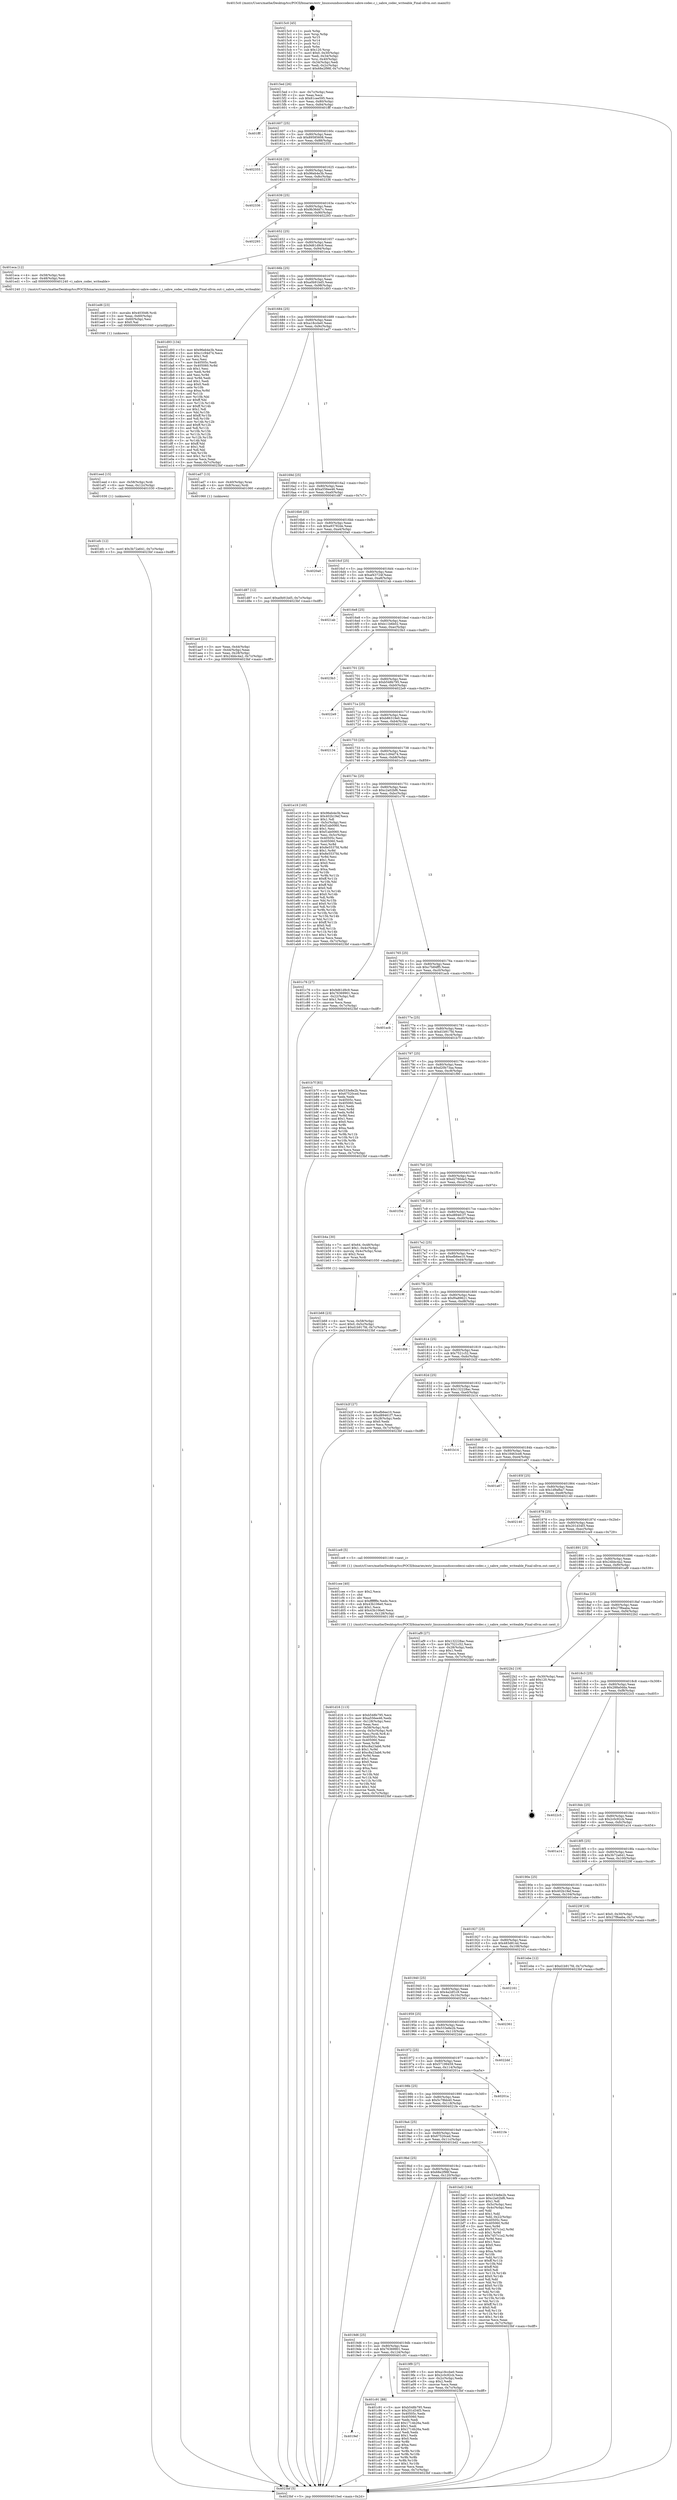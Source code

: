 digraph "0x4015c0" {
  label = "0x4015c0 (/mnt/c/Users/mathe/Desktop/tcc/POCII/binaries/extr_linuxsoundsoccodecsi-sabre-codec.c_i_sabre_codec_writeable_Final-ollvm.out::main(0))"
  labelloc = "t"
  node[shape=record]

  Entry [label="",width=0.3,height=0.3,shape=circle,fillcolor=black,style=filled]
  "0x4015ed" [label="{
     0x4015ed [26]\l
     | [instrs]\l
     &nbsp;&nbsp;0x4015ed \<+3\>: mov -0x7c(%rbp),%eax\l
     &nbsp;&nbsp;0x4015f0 \<+2\>: mov %eax,%ecx\l
     &nbsp;&nbsp;0x4015f2 \<+6\>: sub $0x81cee595,%ecx\l
     &nbsp;&nbsp;0x4015f8 \<+3\>: mov %eax,-0x80(%rbp)\l
     &nbsp;&nbsp;0x4015fb \<+6\>: mov %ecx,-0x84(%rbp)\l
     &nbsp;&nbsp;0x401601 \<+6\>: je 0000000000401fff \<main+0xa3f\>\l
  }"]
  "0x401fff" [label="{
     0x401fff\l
  }", style=dashed]
  "0x401607" [label="{
     0x401607 [25]\l
     | [instrs]\l
     &nbsp;&nbsp;0x401607 \<+5\>: jmp 000000000040160c \<main+0x4c\>\l
     &nbsp;&nbsp;0x40160c \<+3\>: mov -0x80(%rbp),%eax\l
     &nbsp;&nbsp;0x40160f \<+5\>: sub $0x89585608,%eax\l
     &nbsp;&nbsp;0x401614 \<+6\>: mov %eax,-0x88(%rbp)\l
     &nbsp;&nbsp;0x40161a \<+6\>: je 0000000000402355 \<main+0xd95\>\l
  }"]
  Exit [label="",width=0.3,height=0.3,shape=circle,fillcolor=black,style=filled,peripheries=2]
  "0x402355" [label="{
     0x402355\l
  }", style=dashed]
  "0x401620" [label="{
     0x401620 [25]\l
     | [instrs]\l
     &nbsp;&nbsp;0x401620 \<+5\>: jmp 0000000000401625 \<main+0x65\>\l
     &nbsp;&nbsp;0x401625 \<+3\>: mov -0x80(%rbp),%eax\l
     &nbsp;&nbsp;0x401628 \<+5\>: sub $0x96eb4e3b,%eax\l
     &nbsp;&nbsp;0x40162d \<+6\>: mov %eax,-0x8c(%rbp)\l
     &nbsp;&nbsp;0x401633 \<+6\>: je 0000000000402336 \<main+0xd76\>\l
  }"]
  "0x401efc" [label="{
     0x401efc [12]\l
     | [instrs]\l
     &nbsp;&nbsp;0x401efc \<+7\>: movl $0x3b72a641,-0x7c(%rbp)\l
     &nbsp;&nbsp;0x401f03 \<+5\>: jmp 00000000004023bf \<main+0xdff\>\l
  }"]
  "0x402336" [label="{
     0x402336\l
  }", style=dashed]
  "0x401639" [label="{
     0x401639 [25]\l
     | [instrs]\l
     &nbsp;&nbsp;0x401639 \<+5\>: jmp 000000000040163e \<main+0x7e\>\l
     &nbsp;&nbsp;0x40163e \<+3\>: mov -0x80(%rbp),%eax\l
     &nbsp;&nbsp;0x401641 \<+5\>: sub $0x9b36dd7c,%eax\l
     &nbsp;&nbsp;0x401646 \<+6\>: mov %eax,-0x90(%rbp)\l
     &nbsp;&nbsp;0x40164c \<+6\>: je 0000000000402293 \<main+0xcd3\>\l
  }"]
  "0x401eed" [label="{
     0x401eed [15]\l
     | [instrs]\l
     &nbsp;&nbsp;0x401eed \<+4\>: mov -0x58(%rbp),%rdi\l
     &nbsp;&nbsp;0x401ef1 \<+6\>: mov %eax,-0x12c(%rbp)\l
     &nbsp;&nbsp;0x401ef7 \<+5\>: call 0000000000401030 \<free@plt\>\l
     | [calls]\l
     &nbsp;&nbsp;0x401030 \{1\} (unknown)\l
  }"]
  "0x402293" [label="{
     0x402293\l
  }", style=dashed]
  "0x401652" [label="{
     0x401652 [25]\l
     | [instrs]\l
     &nbsp;&nbsp;0x401652 \<+5\>: jmp 0000000000401657 \<main+0x97\>\l
     &nbsp;&nbsp;0x401657 \<+3\>: mov -0x80(%rbp),%eax\l
     &nbsp;&nbsp;0x40165a \<+5\>: sub $0x9d61d9c9,%eax\l
     &nbsp;&nbsp;0x40165f \<+6\>: mov %eax,-0x94(%rbp)\l
     &nbsp;&nbsp;0x401665 \<+6\>: je 0000000000401eca \<main+0x90a\>\l
  }"]
  "0x401ed6" [label="{
     0x401ed6 [23]\l
     | [instrs]\l
     &nbsp;&nbsp;0x401ed6 \<+10\>: movabs $0x4030d6,%rdi\l
     &nbsp;&nbsp;0x401ee0 \<+3\>: mov %eax,-0x60(%rbp)\l
     &nbsp;&nbsp;0x401ee3 \<+3\>: mov -0x60(%rbp),%esi\l
     &nbsp;&nbsp;0x401ee6 \<+2\>: mov $0x0,%al\l
     &nbsp;&nbsp;0x401ee8 \<+5\>: call 0000000000401040 \<printf@plt\>\l
     | [calls]\l
     &nbsp;&nbsp;0x401040 \{1\} (unknown)\l
  }"]
  "0x401eca" [label="{
     0x401eca [12]\l
     | [instrs]\l
     &nbsp;&nbsp;0x401eca \<+4\>: mov -0x58(%rbp),%rdi\l
     &nbsp;&nbsp;0x401ece \<+3\>: mov -0x48(%rbp),%esi\l
     &nbsp;&nbsp;0x401ed1 \<+5\>: call 0000000000401240 \<i_sabre_codec_writeable\>\l
     | [calls]\l
     &nbsp;&nbsp;0x401240 \{1\} (/mnt/c/Users/mathe/Desktop/tcc/POCII/binaries/extr_linuxsoundsoccodecsi-sabre-codec.c_i_sabre_codec_writeable_Final-ollvm.out::i_sabre_codec_writeable)\l
  }"]
  "0x40166b" [label="{
     0x40166b [25]\l
     | [instrs]\l
     &nbsp;&nbsp;0x40166b \<+5\>: jmp 0000000000401670 \<main+0xb0\>\l
     &nbsp;&nbsp;0x401670 \<+3\>: mov -0x80(%rbp),%eax\l
     &nbsp;&nbsp;0x401673 \<+5\>: sub $0xa0b91bd5,%eax\l
     &nbsp;&nbsp;0x401678 \<+6\>: mov %eax,-0x98(%rbp)\l
     &nbsp;&nbsp;0x40167e \<+6\>: je 0000000000401d93 \<main+0x7d3\>\l
  }"]
  "0x401d16" [label="{
     0x401d16 [113]\l
     | [instrs]\l
     &nbsp;&nbsp;0x401d16 \<+5\>: mov $0xb548b795,%ecx\l
     &nbsp;&nbsp;0x401d1b \<+5\>: mov $0xa556ee46,%edx\l
     &nbsp;&nbsp;0x401d20 \<+6\>: mov -0x128(%rbp),%esi\l
     &nbsp;&nbsp;0x401d26 \<+3\>: imul %eax,%esi\l
     &nbsp;&nbsp;0x401d29 \<+4\>: mov -0x58(%rbp),%rdi\l
     &nbsp;&nbsp;0x401d2d \<+4\>: movslq -0x5c(%rbp),%r8\l
     &nbsp;&nbsp;0x401d31 \<+4\>: mov %esi,(%rdi,%r8,4)\l
     &nbsp;&nbsp;0x401d35 \<+7\>: mov 0x40505c,%eax\l
     &nbsp;&nbsp;0x401d3c \<+7\>: mov 0x405060,%esi\l
     &nbsp;&nbsp;0x401d43 \<+3\>: mov %eax,%r9d\l
     &nbsp;&nbsp;0x401d46 \<+7\>: sub $0xc8a23ab6,%r9d\l
     &nbsp;&nbsp;0x401d4d \<+4\>: sub $0x1,%r9d\l
     &nbsp;&nbsp;0x401d51 \<+7\>: add $0xc8a23ab6,%r9d\l
     &nbsp;&nbsp;0x401d58 \<+4\>: imul %r9d,%eax\l
     &nbsp;&nbsp;0x401d5c \<+3\>: and $0x1,%eax\l
     &nbsp;&nbsp;0x401d5f \<+3\>: cmp $0x0,%eax\l
     &nbsp;&nbsp;0x401d62 \<+4\>: sete %r10b\l
     &nbsp;&nbsp;0x401d66 \<+3\>: cmp $0xa,%esi\l
     &nbsp;&nbsp;0x401d69 \<+4\>: setl %r11b\l
     &nbsp;&nbsp;0x401d6d \<+3\>: mov %r10b,%bl\l
     &nbsp;&nbsp;0x401d70 \<+3\>: and %r11b,%bl\l
     &nbsp;&nbsp;0x401d73 \<+3\>: xor %r11b,%r10b\l
     &nbsp;&nbsp;0x401d76 \<+3\>: or %r10b,%bl\l
     &nbsp;&nbsp;0x401d79 \<+3\>: test $0x1,%bl\l
     &nbsp;&nbsp;0x401d7c \<+3\>: cmovne %edx,%ecx\l
     &nbsp;&nbsp;0x401d7f \<+3\>: mov %ecx,-0x7c(%rbp)\l
     &nbsp;&nbsp;0x401d82 \<+5\>: jmp 00000000004023bf \<main+0xdff\>\l
  }"]
  "0x401d93" [label="{
     0x401d93 [134]\l
     | [instrs]\l
     &nbsp;&nbsp;0x401d93 \<+5\>: mov $0x96eb4e3b,%eax\l
     &nbsp;&nbsp;0x401d98 \<+5\>: mov $0xc1c94d74,%ecx\l
     &nbsp;&nbsp;0x401d9d \<+2\>: mov $0x1,%dl\l
     &nbsp;&nbsp;0x401d9f \<+2\>: xor %esi,%esi\l
     &nbsp;&nbsp;0x401da1 \<+7\>: mov 0x40505c,%edi\l
     &nbsp;&nbsp;0x401da8 \<+8\>: mov 0x405060,%r8d\l
     &nbsp;&nbsp;0x401db0 \<+3\>: sub $0x1,%esi\l
     &nbsp;&nbsp;0x401db3 \<+3\>: mov %edi,%r9d\l
     &nbsp;&nbsp;0x401db6 \<+3\>: add %esi,%r9d\l
     &nbsp;&nbsp;0x401db9 \<+4\>: imul %r9d,%edi\l
     &nbsp;&nbsp;0x401dbd \<+3\>: and $0x1,%edi\l
     &nbsp;&nbsp;0x401dc0 \<+3\>: cmp $0x0,%edi\l
     &nbsp;&nbsp;0x401dc3 \<+4\>: sete %r10b\l
     &nbsp;&nbsp;0x401dc7 \<+4\>: cmp $0xa,%r8d\l
     &nbsp;&nbsp;0x401dcb \<+4\>: setl %r11b\l
     &nbsp;&nbsp;0x401dcf \<+3\>: mov %r10b,%bl\l
     &nbsp;&nbsp;0x401dd2 \<+3\>: xor $0xff,%bl\l
     &nbsp;&nbsp;0x401dd5 \<+3\>: mov %r11b,%r14b\l
     &nbsp;&nbsp;0x401dd8 \<+4\>: xor $0xff,%r14b\l
     &nbsp;&nbsp;0x401ddc \<+3\>: xor $0x1,%dl\l
     &nbsp;&nbsp;0x401ddf \<+3\>: mov %bl,%r15b\l
     &nbsp;&nbsp;0x401de2 \<+4\>: and $0xff,%r15b\l
     &nbsp;&nbsp;0x401de6 \<+3\>: and %dl,%r10b\l
     &nbsp;&nbsp;0x401de9 \<+3\>: mov %r14b,%r12b\l
     &nbsp;&nbsp;0x401dec \<+4\>: and $0xff,%r12b\l
     &nbsp;&nbsp;0x401df0 \<+3\>: and %dl,%r11b\l
     &nbsp;&nbsp;0x401df3 \<+3\>: or %r10b,%r15b\l
     &nbsp;&nbsp;0x401df6 \<+3\>: or %r11b,%r12b\l
     &nbsp;&nbsp;0x401df9 \<+3\>: xor %r12b,%r15b\l
     &nbsp;&nbsp;0x401dfc \<+3\>: or %r14b,%bl\l
     &nbsp;&nbsp;0x401dff \<+3\>: xor $0xff,%bl\l
     &nbsp;&nbsp;0x401e02 \<+3\>: or $0x1,%dl\l
     &nbsp;&nbsp;0x401e05 \<+2\>: and %dl,%bl\l
     &nbsp;&nbsp;0x401e07 \<+3\>: or %bl,%r15b\l
     &nbsp;&nbsp;0x401e0a \<+4\>: test $0x1,%r15b\l
     &nbsp;&nbsp;0x401e0e \<+3\>: cmovne %ecx,%eax\l
     &nbsp;&nbsp;0x401e11 \<+3\>: mov %eax,-0x7c(%rbp)\l
     &nbsp;&nbsp;0x401e14 \<+5\>: jmp 00000000004023bf \<main+0xdff\>\l
  }"]
  "0x401684" [label="{
     0x401684 [25]\l
     | [instrs]\l
     &nbsp;&nbsp;0x401684 \<+5\>: jmp 0000000000401689 \<main+0xc9\>\l
     &nbsp;&nbsp;0x401689 \<+3\>: mov -0x80(%rbp),%eax\l
     &nbsp;&nbsp;0x40168c \<+5\>: sub $0xa18ccbe0,%eax\l
     &nbsp;&nbsp;0x401691 \<+6\>: mov %eax,-0x9c(%rbp)\l
     &nbsp;&nbsp;0x401697 \<+6\>: je 0000000000401ad7 \<main+0x517\>\l
  }"]
  "0x401cee" [label="{
     0x401cee [40]\l
     | [instrs]\l
     &nbsp;&nbsp;0x401cee \<+5\>: mov $0x2,%ecx\l
     &nbsp;&nbsp;0x401cf3 \<+1\>: cltd\l
     &nbsp;&nbsp;0x401cf4 \<+2\>: idiv %ecx\l
     &nbsp;&nbsp;0x401cf6 \<+6\>: imul $0xfffffffe,%edx,%ecx\l
     &nbsp;&nbsp;0x401cfc \<+6\>: sub $0x43b106e0,%ecx\l
     &nbsp;&nbsp;0x401d02 \<+3\>: add $0x1,%ecx\l
     &nbsp;&nbsp;0x401d05 \<+6\>: add $0x43b106e0,%ecx\l
     &nbsp;&nbsp;0x401d0b \<+6\>: mov %ecx,-0x128(%rbp)\l
     &nbsp;&nbsp;0x401d11 \<+5\>: call 0000000000401160 \<next_i\>\l
     | [calls]\l
     &nbsp;&nbsp;0x401160 \{1\} (/mnt/c/Users/mathe/Desktop/tcc/POCII/binaries/extr_linuxsoundsoccodecsi-sabre-codec.c_i_sabre_codec_writeable_Final-ollvm.out::next_i)\l
  }"]
  "0x401ad7" [label="{
     0x401ad7 [13]\l
     | [instrs]\l
     &nbsp;&nbsp;0x401ad7 \<+4\>: mov -0x40(%rbp),%rax\l
     &nbsp;&nbsp;0x401adb \<+4\>: mov 0x8(%rax),%rdi\l
     &nbsp;&nbsp;0x401adf \<+5\>: call 0000000000401060 \<atoi@plt\>\l
     | [calls]\l
     &nbsp;&nbsp;0x401060 \{1\} (unknown)\l
  }"]
  "0x40169d" [label="{
     0x40169d [25]\l
     | [instrs]\l
     &nbsp;&nbsp;0x40169d \<+5\>: jmp 00000000004016a2 \<main+0xe2\>\l
     &nbsp;&nbsp;0x4016a2 \<+3\>: mov -0x80(%rbp),%eax\l
     &nbsp;&nbsp;0x4016a5 \<+5\>: sub $0xa556ee46,%eax\l
     &nbsp;&nbsp;0x4016aa \<+6\>: mov %eax,-0xa0(%rbp)\l
     &nbsp;&nbsp;0x4016b0 \<+6\>: je 0000000000401d87 \<main+0x7c7\>\l
  }"]
  "0x4019ef" [label="{
     0x4019ef\l
  }", style=dashed]
  "0x401d87" [label="{
     0x401d87 [12]\l
     | [instrs]\l
     &nbsp;&nbsp;0x401d87 \<+7\>: movl $0xa0b91bd5,-0x7c(%rbp)\l
     &nbsp;&nbsp;0x401d8e \<+5\>: jmp 00000000004023bf \<main+0xdff\>\l
  }"]
  "0x4016b6" [label="{
     0x4016b6 [25]\l
     | [instrs]\l
     &nbsp;&nbsp;0x4016b6 \<+5\>: jmp 00000000004016bb \<main+0xfb\>\l
     &nbsp;&nbsp;0x4016bb \<+3\>: mov -0x80(%rbp),%eax\l
     &nbsp;&nbsp;0x4016be \<+5\>: sub $0xa93782de,%eax\l
     &nbsp;&nbsp;0x4016c3 \<+6\>: mov %eax,-0xa4(%rbp)\l
     &nbsp;&nbsp;0x4016c9 \<+6\>: je 00000000004020a0 \<main+0xae0\>\l
  }"]
  "0x401c91" [label="{
     0x401c91 [88]\l
     | [instrs]\l
     &nbsp;&nbsp;0x401c91 \<+5\>: mov $0xb548b795,%eax\l
     &nbsp;&nbsp;0x401c96 \<+5\>: mov $0x201d34f3,%ecx\l
     &nbsp;&nbsp;0x401c9b \<+7\>: mov 0x40505c,%edx\l
     &nbsp;&nbsp;0x401ca2 \<+7\>: mov 0x405060,%esi\l
     &nbsp;&nbsp;0x401ca9 \<+2\>: mov %edx,%edi\l
     &nbsp;&nbsp;0x401cab \<+6\>: add $0x1714b26a,%edi\l
     &nbsp;&nbsp;0x401cb1 \<+3\>: sub $0x1,%edi\l
     &nbsp;&nbsp;0x401cb4 \<+6\>: sub $0x1714b26a,%edi\l
     &nbsp;&nbsp;0x401cba \<+3\>: imul %edi,%edx\l
     &nbsp;&nbsp;0x401cbd \<+3\>: and $0x1,%edx\l
     &nbsp;&nbsp;0x401cc0 \<+3\>: cmp $0x0,%edx\l
     &nbsp;&nbsp;0x401cc3 \<+4\>: sete %r8b\l
     &nbsp;&nbsp;0x401cc7 \<+3\>: cmp $0xa,%esi\l
     &nbsp;&nbsp;0x401cca \<+4\>: setl %r9b\l
     &nbsp;&nbsp;0x401cce \<+3\>: mov %r8b,%r10b\l
     &nbsp;&nbsp;0x401cd1 \<+3\>: and %r9b,%r10b\l
     &nbsp;&nbsp;0x401cd4 \<+3\>: xor %r9b,%r8b\l
     &nbsp;&nbsp;0x401cd7 \<+3\>: or %r8b,%r10b\l
     &nbsp;&nbsp;0x401cda \<+4\>: test $0x1,%r10b\l
     &nbsp;&nbsp;0x401cde \<+3\>: cmovne %ecx,%eax\l
     &nbsp;&nbsp;0x401ce1 \<+3\>: mov %eax,-0x7c(%rbp)\l
     &nbsp;&nbsp;0x401ce4 \<+5\>: jmp 00000000004023bf \<main+0xdff\>\l
  }"]
  "0x4020a0" [label="{
     0x4020a0\l
  }", style=dashed]
  "0x4016cf" [label="{
     0x4016cf [25]\l
     | [instrs]\l
     &nbsp;&nbsp;0x4016cf \<+5\>: jmp 00000000004016d4 \<main+0x114\>\l
     &nbsp;&nbsp;0x4016d4 \<+3\>: mov -0x80(%rbp),%eax\l
     &nbsp;&nbsp;0x4016d7 \<+5\>: sub $0xaf43724f,%eax\l
     &nbsp;&nbsp;0x4016dc \<+6\>: mov %eax,-0xa8(%rbp)\l
     &nbsp;&nbsp;0x4016e2 \<+6\>: je 00000000004021ab \<main+0xbeb\>\l
  }"]
  "0x401b68" [label="{
     0x401b68 [23]\l
     | [instrs]\l
     &nbsp;&nbsp;0x401b68 \<+4\>: mov %rax,-0x58(%rbp)\l
     &nbsp;&nbsp;0x401b6c \<+7\>: movl $0x0,-0x5c(%rbp)\l
     &nbsp;&nbsp;0x401b73 \<+7\>: movl $0xd1b917fd,-0x7c(%rbp)\l
     &nbsp;&nbsp;0x401b7a \<+5\>: jmp 00000000004023bf \<main+0xdff\>\l
  }"]
  "0x4021ab" [label="{
     0x4021ab\l
  }", style=dashed]
  "0x4016e8" [label="{
     0x4016e8 [25]\l
     | [instrs]\l
     &nbsp;&nbsp;0x4016e8 \<+5\>: jmp 00000000004016ed \<main+0x12d\>\l
     &nbsp;&nbsp;0x4016ed \<+3\>: mov -0x80(%rbp),%eax\l
     &nbsp;&nbsp;0x4016f0 \<+5\>: sub $0xb11b6b02,%eax\l
     &nbsp;&nbsp;0x4016f5 \<+6\>: mov %eax,-0xac(%rbp)\l
     &nbsp;&nbsp;0x4016fb \<+6\>: je 00000000004023b3 \<main+0xdf3\>\l
  }"]
  "0x401ae4" [label="{
     0x401ae4 [21]\l
     | [instrs]\l
     &nbsp;&nbsp;0x401ae4 \<+3\>: mov %eax,-0x44(%rbp)\l
     &nbsp;&nbsp;0x401ae7 \<+3\>: mov -0x44(%rbp),%eax\l
     &nbsp;&nbsp;0x401aea \<+3\>: mov %eax,-0x28(%rbp)\l
     &nbsp;&nbsp;0x401aed \<+7\>: movl $0x24bbc4a2,-0x7c(%rbp)\l
     &nbsp;&nbsp;0x401af4 \<+5\>: jmp 00000000004023bf \<main+0xdff\>\l
  }"]
  "0x4023b3" [label="{
     0x4023b3\l
  }", style=dashed]
  "0x401701" [label="{
     0x401701 [25]\l
     | [instrs]\l
     &nbsp;&nbsp;0x401701 \<+5\>: jmp 0000000000401706 \<main+0x146\>\l
     &nbsp;&nbsp;0x401706 \<+3\>: mov -0x80(%rbp),%eax\l
     &nbsp;&nbsp;0x401709 \<+5\>: sub $0xb548b795,%eax\l
     &nbsp;&nbsp;0x40170e \<+6\>: mov %eax,-0xb0(%rbp)\l
     &nbsp;&nbsp;0x401714 \<+6\>: je 00000000004022e9 \<main+0xd29\>\l
  }"]
  "0x4015c0" [label="{
     0x4015c0 [45]\l
     | [instrs]\l
     &nbsp;&nbsp;0x4015c0 \<+1\>: push %rbp\l
     &nbsp;&nbsp;0x4015c1 \<+3\>: mov %rsp,%rbp\l
     &nbsp;&nbsp;0x4015c4 \<+2\>: push %r15\l
     &nbsp;&nbsp;0x4015c6 \<+2\>: push %r14\l
     &nbsp;&nbsp;0x4015c8 \<+2\>: push %r12\l
     &nbsp;&nbsp;0x4015ca \<+1\>: push %rbx\l
     &nbsp;&nbsp;0x4015cb \<+7\>: sub $0x120,%rsp\l
     &nbsp;&nbsp;0x4015d2 \<+7\>: movl $0x0,-0x30(%rbp)\l
     &nbsp;&nbsp;0x4015d9 \<+3\>: mov %edi,-0x34(%rbp)\l
     &nbsp;&nbsp;0x4015dc \<+4\>: mov %rsi,-0x40(%rbp)\l
     &nbsp;&nbsp;0x4015e0 \<+3\>: mov -0x34(%rbp),%edi\l
     &nbsp;&nbsp;0x4015e3 \<+3\>: mov %edi,-0x2c(%rbp)\l
     &nbsp;&nbsp;0x4015e6 \<+7\>: movl $0x68e2f98f,-0x7c(%rbp)\l
  }"]
  "0x4022e9" [label="{
     0x4022e9\l
  }", style=dashed]
  "0x40171a" [label="{
     0x40171a [25]\l
     | [instrs]\l
     &nbsp;&nbsp;0x40171a \<+5\>: jmp 000000000040171f \<main+0x15f\>\l
     &nbsp;&nbsp;0x40171f \<+3\>: mov -0x80(%rbp),%eax\l
     &nbsp;&nbsp;0x401722 \<+5\>: sub $0xb86319e0,%eax\l
     &nbsp;&nbsp;0x401727 \<+6\>: mov %eax,-0xb4(%rbp)\l
     &nbsp;&nbsp;0x40172d \<+6\>: je 0000000000402134 \<main+0xb74\>\l
  }"]
  "0x4023bf" [label="{
     0x4023bf [5]\l
     | [instrs]\l
     &nbsp;&nbsp;0x4023bf \<+5\>: jmp 00000000004015ed \<main+0x2d\>\l
  }"]
  "0x402134" [label="{
     0x402134\l
  }", style=dashed]
  "0x401733" [label="{
     0x401733 [25]\l
     | [instrs]\l
     &nbsp;&nbsp;0x401733 \<+5\>: jmp 0000000000401738 \<main+0x178\>\l
     &nbsp;&nbsp;0x401738 \<+3\>: mov -0x80(%rbp),%eax\l
     &nbsp;&nbsp;0x40173b \<+5\>: sub $0xc1c94d74,%eax\l
     &nbsp;&nbsp;0x401740 \<+6\>: mov %eax,-0xb8(%rbp)\l
     &nbsp;&nbsp;0x401746 \<+6\>: je 0000000000401e19 \<main+0x859\>\l
  }"]
  "0x4019d6" [label="{
     0x4019d6 [25]\l
     | [instrs]\l
     &nbsp;&nbsp;0x4019d6 \<+5\>: jmp 00000000004019db \<main+0x41b\>\l
     &nbsp;&nbsp;0x4019db \<+3\>: mov -0x80(%rbp),%eax\l
     &nbsp;&nbsp;0x4019de \<+5\>: sub $0x76369901,%eax\l
     &nbsp;&nbsp;0x4019e3 \<+6\>: mov %eax,-0x124(%rbp)\l
     &nbsp;&nbsp;0x4019e9 \<+6\>: je 0000000000401c91 \<main+0x6d1\>\l
  }"]
  "0x401e19" [label="{
     0x401e19 [165]\l
     | [instrs]\l
     &nbsp;&nbsp;0x401e19 \<+5\>: mov $0x96eb4e3b,%eax\l
     &nbsp;&nbsp;0x401e1e \<+5\>: mov $0x402b19ef,%ecx\l
     &nbsp;&nbsp;0x401e23 \<+2\>: mov $0x1,%dl\l
     &nbsp;&nbsp;0x401e25 \<+3\>: mov -0x5c(%rbp),%esi\l
     &nbsp;&nbsp;0x401e28 \<+6\>: add $0xf1ab0060,%esi\l
     &nbsp;&nbsp;0x401e2e \<+3\>: add $0x1,%esi\l
     &nbsp;&nbsp;0x401e31 \<+6\>: sub $0xf1ab0060,%esi\l
     &nbsp;&nbsp;0x401e37 \<+3\>: mov %esi,-0x5c(%rbp)\l
     &nbsp;&nbsp;0x401e3a \<+7\>: mov 0x40505c,%esi\l
     &nbsp;&nbsp;0x401e41 \<+7\>: mov 0x405060,%edi\l
     &nbsp;&nbsp;0x401e48 \<+3\>: mov %esi,%r8d\l
     &nbsp;&nbsp;0x401e4b \<+7\>: add $0x8e5537fd,%r8d\l
     &nbsp;&nbsp;0x401e52 \<+4\>: sub $0x1,%r8d\l
     &nbsp;&nbsp;0x401e56 \<+7\>: sub $0x8e5537fd,%r8d\l
     &nbsp;&nbsp;0x401e5d \<+4\>: imul %r8d,%esi\l
     &nbsp;&nbsp;0x401e61 \<+3\>: and $0x1,%esi\l
     &nbsp;&nbsp;0x401e64 \<+3\>: cmp $0x0,%esi\l
     &nbsp;&nbsp;0x401e67 \<+4\>: sete %r9b\l
     &nbsp;&nbsp;0x401e6b \<+3\>: cmp $0xa,%edi\l
     &nbsp;&nbsp;0x401e6e \<+4\>: setl %r10b\l
     &nbsp;&nbsp;0x401e72 \<+3\>: mov %r9b,%r11b\l
     &nbsp;&nbsp;0x401e75 \<+4\>: xor $0xff,%r11b\l
     &nbsp;&nbsp;0x401e79 \<+3\>: mov %r10b,%bl\l
     &nbsp;&nbsp;0x401e7c \<+3\>: xor $0xff,%bl\l
     &nbsp;&nbsp;0x401e7f \<+3\>: xor $0x0,%dl\l
     &nbsp;&nbsp;0x401e82 \<+3\>: mov %r11b,%r14b\l
     &nbsp;&nbsp;0x401e85 \<+4\>: and $0x0,%r14b\l
     &nbsp;&nbsp;0x401e89 \<+3\>: and %dl,%r9b\l
     &nbsp;&nbsp;0x401e8c \<+3\>: mov %bl,%r15b\l
     &nbsp;&nbsp;0x401e8f \<+4\>: and $0x0,%r15b\l
     &nbsp;&nbsp;0x401e93 \<+3\>: and %dl,%r10b\l
     &nbsp;&nbsp;0x401e96 \<+3\>: or %r9b,%r14b\l
     &nbsp;&nbsp;0x401e99 \<+3\>: or %r10b,%r15b\l
     &nbsp;&nbsp;0x401e9c \<+3\>: xor %r15b,%r14b\l
     &nbsp;&nbsp;0x401e9f \<+3\>: or %bl,%r11b\l
     &nbsp;&nbsp;0x401ea2 \<+4\>: xor $0xff,%r11b\l
     &nbsp;&nbsp;0x401ea6 \<+3\>: or $0x0,%dl\l
     &nbsp;&nbsp;0x401ea9 \<+3\>: and %dl,%r11b\l
     &nbsp;&nbsp;0x401eac \<+3\>: or %r11b,%r14b\l
     &nbsp;&nbsp;0x401eaf \<+4\>: test $0x1,%r14b\l
     &nbsp;&nbsp;0x401eb3 \<+3\>: cmovne %ecx,%eax\l
     &nbsp;&nbsp;0x401eb6 \<+3\>: mov %eax,-0x7c(%rbp)\l
     &nbsp;&nbsp;0x401eb9 \<+5\>: jmp 00000000004023bf \<main+0xdff\>\l
  }"]
  "0x40174c" [label="{
     0x40174c [25]\l
     | [instrs]\l
     &nbsp;&nbsp;0x40174c \<+5\>: jmp 0000000000401751 \<main+0x191\>\l
     &nbsp;&nbsp;0x401751 \<+3\>: mov -0x80(%rbp),%eax\l
     &nbsp;&nbsp;0x401754 \<+5\>: sub $0xc2a02bf6,%eax\l
     &nbsp;&nbsp;0x401759 \<+6\>: mov %eax,-0xbc(%rbp)\l
     &nbsp;&nbsp;0x40175f \<+6\>: je 0000000000401c76 \<main+0x6b6\>\l
  }"]
  "0x4019f9" [label="{
     0x4019f9 [27]\l
     | [instrs]\l
     &nbsp;&nbsp;0x4019f9 \<+5\>: mov $0xa18ccbe0,%eax\l
     &nbsp;&nbsp;0x4019fe \<+5\>: mov $0x2c0c92cb,%ecx\l
     &nbsp;&nbsp;0x401a03 \<+3\>: mov -0x2c(%rbp),%edx\l
     &nbsp;&nbsp;0x401a06 \<+3\>: cmp $0x2,%edx\l
     &nbsp;&nbsp;0x401a09 \<+3\>: cmovne %ecx,%eax\l
     &nbsp;&nbsp;0x401a0c \<+3\>: mov %eax,-0x7c(%rbp)\l
     &nbsp;&nbsp;0x401a0f \<+5\>: jmp 00000000004023bf \<main+0xdff\>\l
  }"]
  "0x401c76" [label="{
     0x401c76 [27]\l
     | [instrs]\l
     &nbsp;&nbsp;0x401c76 \<+5\>: mov $0x9d61d9c9,%eax\l
     &nbsp;&nbsp;0x401c7b \<+5\>: mov $0x76369901,%ecx\l
     &nbsp;&nbsp;0x401c80 \<+3\>: mov -0x22(%rbp),%dl\l
     &nbsp;&nbsp;0x401c83 \<+3\>: test $0x1,%dl\l
     &nbsp;&nbsp;0x401c86 \<+3\>: cmovne %ecx,%eax\l
     &nbsp;&nbsp;0x401c89 \<+3\>: mov %eax,-0x7c(%rbp)\l
     &nbsp;&nbsp;0x401c8c \<+5\>: jmp 00000000004023bf \<main+0xdff\>\l
  }"]
  "0x401765" [label="{
     0x401765 [25]\l
     | [instrs]\l
     &nbsp;&nbsp;0x401765 \<+5\>: jmp 000000000040176a \<main+0x1aa\>\l
     &nbsp;&nbsp;0x40176a \<+3\>: mov -0x80(%rbp),%eax\l
     &nbsp;&nbsp;0x40176d \<+5\>: sub $0xc7b84ff5,%eax\l
     &nbsp;&nbsp;0x401772 \<+6\>: mov %eax,-0xc0(%rbp)\l
     &nbsp;&nbsp;0x401778 \<+6\>: je 0000000000401acb \<main+0x50b\>\l
  }"]
  "0x4019bd" [label="{
     0x4019bd [25]\l
     | [instrs]\l
     &nbsp;&nbsp;0x4019bd \<+5\>: jmp 00000000004019c2 \<main+0x402\>\l
     &nbsp;&nbsp;0x4019c2 \<+3\>: mov -0x80(%rbp),%eax\l
     &nbsp;&nbsp;0x4019c5 \<+5\>: sub $0x68e2f98f,%eax\l
     &nbsp;&nbsp;0x4019ca \<+6\>: mov %eax,-0x120(%rbp)\l
     &nbsp;&nbsp;0x4019d0 \<+6\>: je 00000000004019f9 \<main+0x439\>\l
  }"]
  "0x401acb" [label="{
     0x401acb\l
  }", style=dashed]
  "0x40177e" [label="{
     0x40177e [25]\l
     | [instrs]\l
     &nbsp;&nbsp;0x40177e \<+5\>: jmp 0000000000401783 \<main+0x1c3\>\l
     &nbsp;&nbsp;0x401783 \<+3\>: mov -0x80(%rbp),%eax\l
     &nbsp;&nbsp;0x401786 \<+5\>: sub $0xd1b917fd,%eax\l
     &nbsp;&nbsp;0x40178b \<+6\>: mov %eax,-0xc4(%rbp)\l
     &nbsp;&nbsp;0x401791 \<+6\>: je 0000000000401b7f \<main+0x5bf\>\l
  }"]
  "0x401bd2" [label="{
     0x401bd2 [164]\l
     | [instrs]\l
     &nbsp;&nbsp;0x401bd2 \<+5\>: mov $0x533e8e2b,%eax\l
     &nbsp;&nbsp;0x401bd7 \<+5\>: mov $0xc2a02bf6,%ecx\l
     &nbsp;&nbsp;0x401bdc \<+2\>: mov $0x1,%dl\l
     &nbsp;&nbsp;0x401bde \<+3\>: mov -0x5c(%rbp),%esi\l
     &nbsp;&nbsp;0x401be1 \<+3\>: cmp -0x4c(%rbp),%esi\l
     &nbsp;&nbsp;0x401be4 \<+4\>: setl %dil\l
     &nbsp;&nbsp;0x401be8 \<+4\>: and $0x1,%dil\l
     &nbsp;&nbsp;0x401bec \<+4\>: mov %dil,-0x22(%rbp)\l
     &nbsp;&nbsp;0x401bf0 \<+7\>: mov 0x40505c,%esi\l
     &nbsp;&nbsp;0x401bf7 \<+8\>: mov 0x405060,%r8d\l
     &nbsp;&nbsp;0x401bff \<+3\>: mov %esi,%r9d\l
     &nbsp;&nbsp;0x401c02 \<+7\>: add $0x7457c1e2,%r9d\l
     &nbsp;&nbsp;0x401c09 \<+4\>: sub $0x1,%r9d\l
     &nbsp;&nbsp;0x401c0d \<+7\>: sub $0x7457c1e2,%r9d\l
     &nbsp;&nbsp;0x401c14 \<+4\>: imul %r9d,%esi\l
     &nbsp;&nbsp;0x401c18 \<+3\>: and $0x1,%esi\l
     &nbsp;&nbsp;0x401c1b \<+3\>: cmp $0x0,%esi\l
     &nbsp;&nbsp;0x401c1e \<+4\>: sete %dil\l
     &nbsp;&nbsp;0x401c22 \<+4\>: cmp $0xa,%r8d\l
     &nbsp;&nbsp;0x401c26 \<+4\>: setl %r10b\l
     &nbsp;&nbsp;0x401c2a \<+3\>: mov %dil,%r11b\l
     &nbsp;&nbsp;0x401c2d \<+4\>: xor $0xff,%r11b\l
     &nbsp;&nbsp;0x401c31 \<+3\>: mov %r10b,%bl\l
     &nbsp;&nbsp;0x401c34 \<+3\>: xor $0xff,%bl\l
     &nbsp;&nbsp;0x401c37 \<+3\>: xor $0x0,%dl\l
     &nbsp;&nbsp;0x401c3a \<+3\>: mov %r11b,%r14b\l
     &nbsp;&nbsp;0x401c3d \<+4\>: and $0x0,%r14b\l
     &nbsp;&nbsp;0x401c41 \<+3\>: and %dl,%dil\l
     &nbsp;&nbsp;0x401c44 \<+3\>: mov %bl,%r15b\l
     &nbsp;&nbsp;0x401c47 \<+4\>: and $0x0,%r15b\l
     &nbsp;&nbsp;0x401c4b \<+3\>: and %dl,%r10b\l
     &nbsp;&nbsp;0x401c4e \<+3\>: or %dil,%r14b\l
     &nbsp;&nbsp;0x401c51 \<+3\>: or %r10b,%r15b\l
     &nbsp;&nbsp;0x401c54 \<+3\>: xor %r15b,%r14b\l
     &nbsp;&nbsp;0x401c57 \<+3\>: or %bl,%r11b\l
     &nbsp;&nbsp;0x401c5a \<+4\>: xor $0xff,%r11b\l
     &nbsp;&nbsp;0x401c5e \<+3\>: or $0x0,%dl\l
     &nbsp;&nbsp;0x401c61 \<+3\>: and %dl,%r11b\l
     &nbsp;&nbsp;0x401c64 \<+3\>: or %r11b,%r14b\l
     &nbsp;&nbsp;0x401c67 \<+4\>: test $0x1,%r14b\l
     &nbsp;&nbsp;0x401c6b \<+3\>: cmovne %ecx,%eax\l
     &nbsp;&nbsp;0x401c6e \<+3\>: mov %eax,-0x7c(%rbp)\l
     &nbsp;&nbsp;0x401c71 \<+5\>: jmp 00000000004023bf \<main+0xdff\>\l
  }"]
  "0x401b7f" [label="{
     0x401b7f [83]\l
     | [instrs]\l
     &nbsp;&nbsp;0x401b7f \<+5\>: mov $0x533e8e2b,%eax\l
     &nbsp;&nbsp;0x401b84 \<+5\>: mov $0x67520ced,%ecx\l
     &nbsp;&nbsp;0x401b89 \<+2\>: xor %edx,%edx\l
     &nbsp;&nbsp;0x401b8b \<+7\>: mov 0x40505c,%esi\l
     &nbsp;&nbsp;0x401b92 \<+7\>: mov 0x405060,%edi\l
     &nbsp;&nbsp;0x401b99 \<+3\>: sub $0x1,%edx\l
     &nbsp;&nbsp;0x401b9c \<+3\>: mov %esi,%r8d\l
     &nbsp;&nbsp;0x401b9f \<+3\>: add %edx,%r8d\l
     &nbsp;&nbsp;0x401ba2 \<+4\>: imul %r8d,%esi\l
     &nbsp;&nbsp;0x401ba6 \<+3\>: and $0x1,%esi\l
     &nbsp;&nbsp;0x401ba9 \<+3\>: cmp $0x0,%esi\l
     &nbsp;&nbsp;0x401bac \<+4\>: sete %r9b\l
     &nbsp;&nbsp;0x401bb0 \<+3\>: cmp $0xa,%edi\l
     &nbsp;&nbsp;0x401bb3 \<+4\>: setl %r10b\l
     &nbsp;&nbsp;0x401bb7 \<+3\>: mov %r9b,%r11b\l
     &nbsp;&nbsp;0x401bba \<+3\>: and %r10b,%r11b\l
     &nbsp;&nbsp;0x401bbd \<+3\>: xor %r10b,%r9b\l
     &nbsp;&nbsp;0x401bc0 \<+3\>: or %r9b,%r11b\l
     &nbsp;&nbsp;0x401bc3 \<+4\>: test $0x1,%r11b\l
     &nbsp;&nbsp;0x401bc7 \<+3\>: cmovne %ecx,%eax\l
     &nbsp;&nbsp;0x401bca \<+3\>: mov %eax,-0x7c(%rbp)\l
     &nbsp;&nbsp;0x401bcd \<+5\>: jmp 00000000004023bf \<main+0xdff\>\l
  }"]
  "0x401797" [label="{
     0x401797 [25]\l
     | [instrs]\l
     &nbsp;&nbsp;0x401797 \<+5\>: jmp 000000000040179c \<main+0x1dc\>\l
     &nbsp;&nbsp;0x40179c \<+3\>: mov -0x80(%rbp),%eax\l
     &nbsp;&nbsp;0x40179f \<+5\>: sub $0xd20b73aa,%eax\l
     &nbsp;&nbsp;0x4017a4 \<+6\>: mov %eax,-0xc8(%rbp)\l
     &nbsp;&nbsp;0x4017aa \<+6\>: je 0000000000401f90 \<main+0x9d0\>\l
  }"]
  "0x4019a4" [label="{
     0x4019a4 [25]\l
     | [instrs]\l
     &nbsp;&nbsp;0x4019a4 \<+5\>: jmp 00000000004019a9 \<main+0x3e9\>\l
     &nbsp;&nbsp;0x4019a9 \<+3\>: mov -0x80(%rbp),%eax\l
     &nbsp;&nbsp;0x4019ac \<+5\>: sub $0x67520ced,%eax\l
     &nbsp;&nbsp;0x4019b1 \<+6\>: mov %eax,-0x11c(%rbp)\l
     &nbsp;&nbsp;0x4019b7 \<+6\>: je 0000000000401bd2 \<main+0x612\>\l
  }"]
  "0x401f90" [label="{
     0x401f90\l
  }", style=dashed]
  "0x4017b0" [label="{
     0x4017b0 [25]\l
     | [instrs]\l
     &nbsp;&nbsp;0x4017b0 \<+5\>: jmp 00000000004017b5 \<main+0x1f5\>\l
     &nbsp;&nbsp;0x4017b5 \<+3\>: mov -0x80(%rbp),%eax\l
     &nbsp;&nbsp;0x4017b8 \<+5\>: sub $0xd2760de3,%eax\l
     &nbsp;&nbsp;0x4017bd \<+6\>: mov %eax,-0xcc(%rbp)\l
     &nbsp;&nbsp;0x4017c3 \<+6\>: je 0000000000401f3d \<main+0x97d\>\l
  }"]
  "0x4021fe" [label="{
     0x4021fe\l
  }", style=dashed]
  "0x401f3d" [label="{
     0x401f3d\l
  }", style=dashed]
  "0x4017c9" [label="{
     0x4017c9 [25]\l
     | [instrs]\l
     &nbsp;&nbsp;0x4017c9 \<+5\>: jmp 00000000004017ce \<main+0x20e\>\l
     &nbsp;&nbsp;0x4017ce \<+3\>: mov -0x80(%rbp),%eax\l
     &nbsp;&nbsp;0x4017d1 \<+5\>: sub $0xd89461f7,%eax\l
     &nbsp;&nbsp;0x4017d6 \<+6\>: mov %eax,-0xd0(%rbp)\l
     &nbsp;&nbsp;0x4017dc \<+6\>: je 0000000000401b4a \<main+0x58a\>\l
  }"]
  "0x40198b" [label="{
     0x40198b [25]\l
     | [instrs]\l
     &nbsp;&nbsp;0x40198b \<+5\>: jmp 0000000000401990 \<main+0x3d0\>\l
     &nbsp;&nbsp;0x401990 \<+3\>: mov -0x80(%rbp),%eax\l
     &nbsp;&nbsp;0x401993 \<+5\>: sub $0x5c78bb40,%eax\l
     &nbsp;&nbsp;0x401998 \<+6\>: mov %eax,-0x118(%rbp)\l
     &nbsp;&nbsp;0x40199e \<+6\>: je 00000000004021fe \<main+0xc3e\>\l
  }"]
  "0x401b4a" [label="{
     0x401b4a [30]\l
     | [instrs]\l
     &nbsp;&nbsp;0x401b4a \<+7\>: movl $0x64,-0x48(%rbp)\l
     &nbsp;&nbsp;0x401b51 \<+7\>: movl $0x1,-0x4c(%rbp)\l
     &nbsp;&nbsp;0x401b58 \<+4\>: movslq -0x4c(%rbp),%rax\l
     &nbsp;&nbsp;0x401b5c \<+4\>: shl $0x2,%rax\l
     &nbsp;&nbsp;0x401b60 \<+3\>: mov %rax,%rdi\l
     &nbsp;&nbsp;0x401b63 \<+5\>: call 0000000000401050 \<malloc@plt\>\l
     | [calls]\l
     &nbsp;&nbsp;0x401050 \{1\} (unknown)\l
  }"]
  "0x4017e2" [label="{
     0x4017e2 [25]\l
     | [instrs]\l
     &nbsp;&nbsp;0x4017e2 \<+5\>: jmp 00000000004017e7 \<main+0x227\>\l
     &nbsp;&nbsp;0x4017e7 \<+3\>: mov -0x80(%rbp),%eax\l
     &nbsp;&nbsp;0x4017ea \<+5\>: sub $0xefb6ee10,%eax\l
     &nbsp;&nbsp;0x4017ef \<+6\>: mov %eax,-0xd4(%rbp)\l
     &nbsp;&nbsp;0x4017f5 \<+6\>: je 000000000040219f \<main+0xbdf\>\l
  }"]
  "0x40201a" [label="{
     0x40201a\l
  }", style=dashed]
  "0x40219f" [label="{
     0x40219f\l
  }", style=dashed]
  "0x4017fb" [label="{
     0x4017fb [25]\l
     | [instrs]\l
     &nbsp;&nbsp;0x4017fb \<+5\>: jmp 0000000000401800 \<main+0x240\>\l
     &nbsp;&nbsp;0x401800 \<+3\>: mov -0x80(%rbp),%eax\l
     &nbsp;&nbsp;0x401803 \<+5\>: sub $0xf0a89621,%eax\l
     &nbsp;&nbsp;0x401808 \<+6\>: mov %eax,-0xd8(%rbp)\l
     &nbsp;&nbsp;0x40180e \<+6\>: je 0000000000401f08 \<main+0x948\>\l
  }"]
  "0x401972" [label="{
     0x401972 [25]\l
     | [instrs]\l
     &nbsp;&nbsp;0x401972 \<+5\>: jmp 0000000000401977 \<main+0x3b7\>\l
     &nbsp;&nbsp;0x401977 \<+3\>: mov -0x80(%rbp),%eax\l
     &nbsp;&nbsp;0x40197a \<+5\>: sub $0x57199459,%eax\l
     &nbsp;&nbsp;0x40197f \<+6\>: mov %eax,-0x114(%rbp)\l
     &nbsp;&nbsp;0x401985 \<+6\>: je 000000000040201a \<main+0xa5a\>\l
  }"]
  "0x401f08" [label="{
     0x401f08\l
  }", style=dashed]
  "0x401814" [label="{
     0x401814 [25]\l
     | [instrs]\l
     &nbsp;&nbsp;0x401814 \<+5\>: jmp 0000000000401819 \<main+0x259\>\l
     &nbsp;&nbsp;0x401819 \<+3\>: mov -0x80(%rbp),%eax\l
     &nbsp;&nbsp;0x40181c \<+5\>: sub $0x7521c52,%eax\l
     &nbsp;&nbsp;0x401821 \<+6\>: mov %eax,-0xdc(%rbp)\l
     &nbsp;&nbsp;0x401827 \<+6\>: je 0000000000401b2f \<main+0x56f\>\l
  }"]
  "0x4022dd" [label="{
     0x4022dd\l
  }", style=dashed]
  "0x401b2f" [label="{
     0x401b2f [27]\l
     | [instrs]\l
     &nbsp;&nbsp;0x401b2f \<+5\>: mov $0xefb6ee10,%eax\l
     &nbsp;&nbsp;0x401b34 \<+5\>: mov $0xd89461f7,%ecx\l
     &nbsp;&nbsp;0x401b39 \<+3\>: mov -0x28(%rbp),%edx\l
     &nbsp;&nbsp;0x401b3c \<+3\>: cmp $0x0,%edx\l
     &nbsp;&nbsp;0x401b3f \<+3\>: cmove %ecx,%eax\l
     &nbsp;&nbsp;0x401b42 \<+3\>: mov %eax,-0x7c(%rbp)\l
     &nbsp;&nbsp;0x401b45 \<+5\>: jmp 00000000004023bf \<main+0xdff\>\l
  }"]
  "0x40182d" [label="{
     0x40182d [25]\l
     | [instrs]\l
     &nbsp;&nbsp;0x40182d \<+5\>: jmp 0000000000401832 \<main+0x272\>\l
     &nbsp;&nbsp;0x401832 \<+3\>: mov -0x80(%rbp),%eax\l
     &nbsp;&nbsp;0x401835 \<+5\>: sub $0x132228ac,%eax\l
     &nbsp;&nbsp;0x40183a \<+6\>: mov %eax,-0xe0(%rbp)\l
     &nbsp;&nbsp;0x401840 \<+6\>: je 0000000000401b14 \<main+0x554\>\l
  }"]
  "0x401959" [label="{
     0x401959 [25]\l
     | [instrs]\l
     &nbsp;&nbsp;0x401959 \<+5\>: jmp 000000000040195e \<main+0x39e\>\l
     &nbsp;&nbsp;0x40195e \<+3\>: mov -0x80(%rbp),%eax\l
     &nbsp;&nbsp;0x401961 \<+5\>: sub $0x533e8e2b,%eax\l
     &nbsp;&nbsp;0x401966 \<+6\>: mov %eax,-0x110(%rbp)\l
     &nbsp;&nbsp;0x40196c \<+6\>: je 00000000004022dd \<main+0xd1d\>\l
  }"]
  "0x401b14" [label="{
     0x401b14\l
  }", style=dashed]
  "0x401846" [label="{
     0x401846 [25]\l
     | [instrs]\l
     &nbsp;&nbsp;0x401846 \<+5\>: jmp 000000000040184b \<main+0x28b\>\l
     &nbsp;&nbsp;0x40184b \<+3\>: mov -0x80(%rbp),%eax\l
     &nbsp;&nbsp;0x40184e \<+5\>: sub $0x18463ce8,%eax\l
     &nbsp;&nbsp;0x401853 \<+6\>: mov %eax,-0xe4(%rbp)\l
     &nbsp;&nbsp;0x401859 \<+6\>: je 0000000000401a67 \<main+0x4a7\>\l
  }"]
  "0x402361" [label="{
     0x402361\l
  }", style=dashed]
  "0x401a67" [label="{
     0x401a67\l
  }", style=dashed]
  "0x40185f" [label="{
     0x40185f [25]\l
     | [instrs]\l
     &nbsp;&nbsp;0x40185f \<+5\>: jmp 0000000000401864 \<main+0x2a4\>\l
     &nbsp;&nbsp;0x401864 \<+3\>: mov -0x80(%rbp),%eax\l
     &nbsp;&nbsp;0x401867 \<+5\>: sub $0x1d9afba7,%eax\l
     &nbsp;&nbsp;0x40186c \<+6\>: mov %eax,-0xe8(%rbp)\l
     &nbsp;&nbsp;0x401872 \<+6\>: je 0000000000402140 \<main+0xb80\>\l
  }"]
  "0x401940" [label="{
     0x401940 [25]\l
     | [instrs]\l
     &nbsp;&nbsp;0x401940 \<+5\>: jmp 0000000000401945 \<main+0x385\>\l
     &nbsp;&nbsp;0x401945 \<+3\>: mov -0x80(%rbp),%eax\l
     &nbsp;&nbsp;0x401948 \<+5\>: sub $0x4a2df1c9,%eax\l
     &nbsp;&nbsp;0x40194d \<+6\>: mov %eax,-0x10c(%rbp)\l
     &nbsp;&nbsp;0x401953 \<+6\>: je 0000000000402361 \<main+0xda1\>\l
  }"]
  "0x402140" [label="{
     0x402140\l
  }", style=dashed]
  "0x401878" [label="{
     0x401878 [25]\l
     | [instrs]\l
     &nbsp;&nbsp;0x401878 \<+5\>: jmp 000000000040187d \<main+0x2bd\>\l
     &nbsp;&nbsp;0x40187d \<+3\>: mov -0x80(%rbp),%eax\l
     &nbsp;&nbsp;0x401880 \<+5\>: sub $0x201d34f3,%eax\l
     &nbsp;&nbsp;0x401885 \<+6\>: mov %eax,-0xec(%rbp)\l
     &nbsp;&nbsp;0x40188b \<+6\>: je 0000000000401ce9 \<main+0x729\>\l
  }"]
  "0x402161" [label="{
     0x402161\l
  }", style=dashed]
  "0x401ce9" [label="{
     0x401ce9 [5]\l
     | [instrs]\l
     &nbsp;&nbsp;0x401ce9 \<+5\>: call 0000000000401160 \<next_i\>\l
     | [calls]\l
     &nbsp;&nbsp;0x401160 \{1\} (/mnt/c/Users/mathe/Desktop/tcc/POCII/binaries/extr_linuxsoundsoccodecsi-sabre-codec.c_i_sabre_codec_writeable_Final-ollvm.out::next_i)\l
  }"]
  "0x401891" [label="{
     0x401891 [25]\l
     | [instrs]\l
     &nbsp;&nbsp;0x401891 \<+5\>: jmp 0000000000401896 \<main+0x2d6\>\l
     &nbsp;&nbsp;0x401896 \<+3\>: mov -0x80(%rbp),%eax\l
     &nbsp;&nbsp;0x401899 \<+5\>: sub $0x24bbc4a2,%eax\l
     &nbsp;&nbsp;0x40189e \<+6\>: mov %eax,-0xf0(%rbp)\l
     &nbsp;&nbsp;0x4018a4 \<+6\>: je 0000000000401af9 \<main+0x539\>\l
  }"]
  "0x401927" [label="{
     0x401927 [25]\l
     | [instrs]\l
     &nbsp;&nbsp;0x401927 \<+5\>: jmp 000000000040192c \<main+0x36c\>\l
     &nbsp;&nbsp;0x40192c \<+3\>: mov -0x80(%rbp),%eax\l
     &nbsp;&nbsp;0x40192f \<+5\>: sub $0x483d814d,%eax\l
     &nbsp;&nbsp;0x401934 \<+6\>: mov %eax,-0x108(%rbp)\l
     &nbsp;&nbsp;0x40193a \<+6\>: je 0000000000402161 \<main+0xba1\>\l
  }"]
  "0x401af9" [label="{
     0x401af9 [27]\l
     | [instrs]\l
     &nbsp;&nbsp;0x401af9 \<+5\>: mov $0x132228ac,%eax\l
     &nbsp;&nbsp;0x401afe \<+5\>: mov $0x7521c52,%ecx\l
     &nbsp;&nbsp;0x401b03 \<+3\>: mov -0x28(%rbp),%edx\l
     &nbsp;&nbsp;0x401b06 \<+3\>: cmp $0x1,%edx\l
     &nbsp;&nbsp;0x401b09 \<+3\>: cmovl %ecx,%eax\l
     &nbsp;&nbsp;0x401b0c \<+3\>: mov %eax,-0x7c(%rbp)\l
     &nbsp;&nbsp;0x401b0f \<+5\>: jmp 00000000004023bf \<main+0xdff\>\l
  }"]
  "0x4018aa" [label="{
     0x4018aa [25]\l
     | [instrs]\l
     &nbsp;&nbsp;0x4018aa \<+5\>: jmp 00000000004018af \<main+0x2ef\>\l
     &nbsp;&nbsp;0x4018af \<+3\>: mov -0x80(%rbp),%eax\l
     &nbsp;&nbsp;0x4018b2 \<+5\>: sub $0x27f8aaba,%eax\l
     &nbsp;&nbsp;0x4018b7 \<+6\>: mov %eax,-0xf4(%rbp)\l
     &nbsp;&nbsp;0x4018bd \<+6\>: je 00000000004022b2 \<main+0xcf2\>\l
  }"]
  "0x401ebe" [label="{
     0x401ebe [12]\l
     | [instrs]\l
     &nbsp;&nbsp;0x401ebe \<+7\>: movl $0xd1b917fd,-0x7c(%rbp)\l
     &nbsp;&nbsp;0x401ec5 \<+5\>: jmp 00000000004023bf \<main+0xdff\>\l
  }"]
  "0x4022b2" [label="{
     0x4022b2 [19]\l
     | [instrs]\l
     &nbsp;&nbsp;0x4022b2 \<+3\>: mov -0x30(%rbp),%eax\l
     &nbsp;&nbsp;0x4022b5 \<+7\>: add $0x120,%rsp\l
     &nbsp;&nbsp;0x4022bc \<+1\>: pop %rbx\l
     &nbsp;&nbsp;0x4022bd \<+2\>: pop %r12\l
     &nbsp;&nbsp;0x4022bf \<+2\>: pop %r14\l
     &nbsp;&nbsp;0x4022c1 \<+2\>: pop %r15\l
     &nbsp;&nbsp;0x4022c3 \<+1\>: pop %rbp\l
     &nbsp;&nbsp;0x4022c4 \<+1\>: ret\l
  }"]
  "0x4018c3" [label="{
     0x4018c3 [25]\l
     | [instrs]\l
     &nbsp;&nbsp;0x4018c3 \<+5\>: jmp 00000000004018c8 \<main+0x308\>\l
     &nbsp;&nbsp;0x4018c8 \<+3\>: mov -0x80(%rbp),%eax\l
     &nbsp;&nbsp;0x4018cb \<+5\>: sub $0x288a0dda,%eax\l
     &nbsp;&nbsp;0x4018d0 \<+6\>: mov %eax,-0xf8(%rbp)\l
     &nbsp;&nbsp;0x4018d6 \<+6\>: je 00000000004022c5 \<main+0xd05\>\l
  }"]
  "0x40190e" [label="{
     0x40190e [25]\l
     | [instrs]\l
     &nbsp;&nbsp;0x40190e \<+5\>: jmp 0000000000401913 \<main+0x353\>\l
     &nbsp;&nbsp;0x401913 \<+3\>: mov -0x80(%rbp),%eax\l
     &nbsp;&nbsp;0x401916 \<+5\>: sub $0x402b19ef,%eax\l
     &nbsp;&nbsp;0x40191b \<+6\>: mov %eax,-0x104(%rbp)\l
     &nbsp;&nbsp;0x401921 \<+6\>: je 0000000000401ebe \<main+0x8fe\>\l
  }"]
  "0x4022c5" [label="{
     0x4022c5\l
  }", style=dashed]
  "0x4018dc" [label="{
     0x4018dc [25]\l
     | [instrs]\l
     &nbsp;&nbsp;0x4018dc \<+5\>: jmp 00000000004018e1 \<main+0x321\>\l
     &nbsp;&nbsp;0x4018e1 \<+3\>: mov -0x80(%rbp),%eax\l
     &nbsp;&nbsp;0x4018e4 \<+5\>: sub $0x2c0c92cb,%eax\l
     &nbsp;&nbsp;0x4018e9 \<+6\>: mov %eax,-0xfc(%rbp)\l
     &nbsp;&nbsp;0x4018ef \<+6\>: je 0000000000401a14 \<main+0x454\>\l
  }"]
  "0x40229f" [label="{
     0x40229f [19]\l
     | [instrs]\l
     &nbsp;&nbsp;0x40229f \<+7\>: movl $0x0,-0x30(%rbp)\l
     &nbsp;&nbsp;0x4022a6 \<+7\>: movl $0x27f8aaba,-0x7c(%rbp)\l
     &nbsp;&nbsp;0x4022ad \<+5\>: jmp 00000000004023bf \<main+0xdff\>\l
  }"]
  "0x401a14" [label="{
     0x401a14\l
  }", style=dashed]
  "0x4018f5" [label="{
     0x4018f5 [25]\l
     | [instrs]\l
     &nbsp;&nbsp;0x4018f5 \<+5\>: jmp 00000000004018fa \<main+0x33a\>\l
     &nbsp;&nbsp;0x4018fa \<+3\>: mov -0x80(%rbp),%eax\l
     &nbsp;&nbsp;0x4018fd \<+5\>: sub $0x3b72a641,%eax\l
     &nbsp;&nbsp;0x401902 \<+6\>: mov %eax,-0x100(%rbp)\l
     &nbsp;&nbsp;0x401908 \<+6\>: je 000000000040229f \<main+0xcdf\>\l
  }"]
  Entry -> "0x4015c0" [label=" 1"]
  "0x4015ed" -> "0x401fff" [label=" 0"]
  "0x4015ed" -> "0x401607" [label=" 20"]
  "0x4022b2" -> Exit [label=" 1"]
  "0x401607" -> "0x402355" [label=" 0"]
  "0x401607" -> "0x401620" [label=" 20"]
  "0x40229f" -> "0x4023bf" [label=" 1"]
  "0x401620" -> "0x402336" [label=" 0"]
  "0x401620" -> "0x401639" [label=" 20"]
  "0x401efc" -> "0x4023bf" [label=" 1"]
  "0x401639" -> "0x402293" [label=" 0"]
  "0x401639" -> "0x401652" [label=" 20"]
  "0x401eed" -> "0x401efc" [label=" 1"]
  "0x401652" -> "0x401eca" [label=" 1"]
  "0x401652" -> "0x40166b" [label=" 19"]
  "0x401ed6" -> "0x401eed" [label=" 1"]
  "0x40166b" -> "0x401d93" [label=" 1"]
  "0x40166b" -> "0x401684" [label=" 18"]
  "0x401eca" -> "0x401ed6" [label=" 1"]
  "0x401684" -> "0x401ad7" [label=" 1"]
  "0x401684" -> "0x40169d" [label=" 17"]
  "0x401ebe" -> "0x4023bf" [label=" 1"]
  "0x40169d" -> "0x401d87" [label=" 1"]
  "0x40169d" -> "0x4016b6" [label=" 16"]
  "0x401e19" -> "0x4023bf" [label=" 1"]
  "0x4016b6" -> "0x4020a0" [label=" 0"]
  "0x4016b6" -> "0x4016cf" [label=" 16"]
  "0x401d93" -> "0x4023bf" [label=" 1"]
  "0x4016cf" -> "0x4021ab" [label=" 0"]
  "0x4016cf" -> "0x4016e8" [label=" 16"]
  "0x401d16" -> "0x4023bf" [label=" 1"]
  "0x4016e8" -> "0x4023b3" [label=" 0"]
  "0x4016e8" -> "0x401701" [label=" 16"]
  "0x401cee" -> "0x401d16" [label=" 1"]
  "0x401701" -> "0x4022e9" [label=" 0"]
  "0x401701" -> "0x40171a" [label=" 16"]
  "0x401ce9" -> "0x401cee" [label=" 1"]
  "0x40171a" -> "0x402134" [label=" 0"]
  "0x40171a" -> "0x401733" [label=" 16"]
  "0x401c91" -> "0x4023bf" [label=" 1"]
  "0x401733" -> "0x401e19" [label=" 1"]
  "0x401733" -> "0x40174c" [label=" 15"]
  "0x4019d6" -> "0x4019ef" [label=" 0"]
  "0x40174c" -> "0x401c76" [label=" 2"]
  "0x40174c" -> "0x401765" [label=" 13"]
  "0x4019d6" -> "0x401c91" [label=" 1"]
  "0x401765" -> "0x401acb" [label=" 0"]
  "0x401765" -> "0x40177e" [label=" 13"]
  "0x401c76" -> "0x4023bf" [label=" 2"]
  "0x40177e" -> "0x401b7f" [label=" 2"]
  "0x40177e" -> "0x401797" [label=" 11"]
  "0x401bd2" -> "0x4023bf" [label=" 2"]
  "0x401797" -> "0x401f90" [label=" 0"]
  "0x401797" -> "0x4017b0" [label=" 11"]
  "0x401b68" -> "0x4023bf" [label=" 1"]
  "0x4017b0" -> "0x401f3d" [label=" 0"]
  "0x4017b0" -> "0x4017c9" [label=" 11"]
  "0x401b4a" -> "0x401b68" [label=" 1"]
  "0x4017c9" -> "0x401b4a" [label=" 1"]
  "0x4017c9" -> "0x4017e2" [label=" 10"]
  "0x401af9" -> "0x4023bf" [label=" 1"]
  "0x4017e2" -> "0x40219f" [label=" 0"]
  "0x4017e2" -> "0x4017fb" [label=" 10"]
  "0x401ae4" -> "0x4023bf" [label=" 1"]
  "0x4017fb" -> "0x401f08" [label=" 0"]
  "0x4017fb" -> "0x401814" [label=" 10"]
  "0x4023bf" -> "0x4015ed" [label=" 19"]
  "0x401814" -> "0x401b2f" [label=" 1"]
  "0x401814" -> "0x40182d" [label=" 9"]
  "0x4015c0" -> "0x4015ed" [label=" 1"]
  "0x40182d" -> "0x401b14" [label=" 0"]
  "0x40182d" -> "0x401846" [label=" 9"]
  "0x4019bd" -> "0x4019d6" [label=" 1"]
  "0x401846" -> "0x401a67" [label=" 0"]
  "0x401846" -> "0x40185f" [label=" 9"]
  "0x4019bd" -> "0x4019f9" [label=" 1"]
  "0x40185f" -> "0x402140" [label=" 0"]
  "0x40185f" -> "0x401878" [label=" 9"]
  "0x4019a4" -> "0x4019bd" [label=" 2"]
  "0x401878" -> "0x401ce9" [label=" 1"]
  "0x401878" -> "0x401891" [label=" 8"]
  "0x4019a4" -> "0x401bd2" [label=" 2"]
  "0x401891" -> "0x401af9" [label=" 1"]
  "0x401891" -> "0x4018aa" [label=" 7"]
  "0x40198b" -> "0x4019a4" [label=" 4"]
  "0x4018aa" -> "0x4022b2" [label=" 1"]
  "0x4018aa" -> "0x4018c3" [label=" 6"]
  "0x40198b" -> "0x4021fe" [label=" 0"]
  "0x4018c3" -> "0x4022c5" [label=" 0"]
  "0x4018c3" -> "0x4018dc" [label=" 6"]
  "0x401972" -> "0x40198b" [label=" 4"]
  "0x4018dc" -> "0x401a14" [label=" 0"]
  "0x4018dc" -> "0x4018f5" [label=" 6"]
  "0x401972" -> "0x40201a" [label=" 0"]
  "0x4018f5" -> "0x40229f" [label=" 1"]
  "0x4018f5" -> "0x40190e" [label=" 5"]
  "0x401b2f" -> "0x4023bf" [label=" 1"]
  "0x40190e" -> "0x401ebe" [label=" 1"]
  "0x40190e" -> "0x401927" [label=" 4"]
  "0x401b7f" -> "0x4023bf" [label=" 2"]
  "0x401927" -> "0x402161" [label=" 0"]
  "0x401927" -> "0x401940" [label=" 4"]
  "0x401d87" -> "0x4023bf" [label=" 1"]
  "0x401940" -> "0x402361" [label=" 0"]
  "0x401940" -> "0x401959" [label=" 4"]
  "0x4019f9" -> "0x4023bf" [label=" 1"]
  "0x401959" -> "0x4022dd" [label=" 0"]
  "0x401959" -> "0x401972" [label=" 4"]
  "0x401ad7" -> "0x401ae4" [label=" 1"]
}
